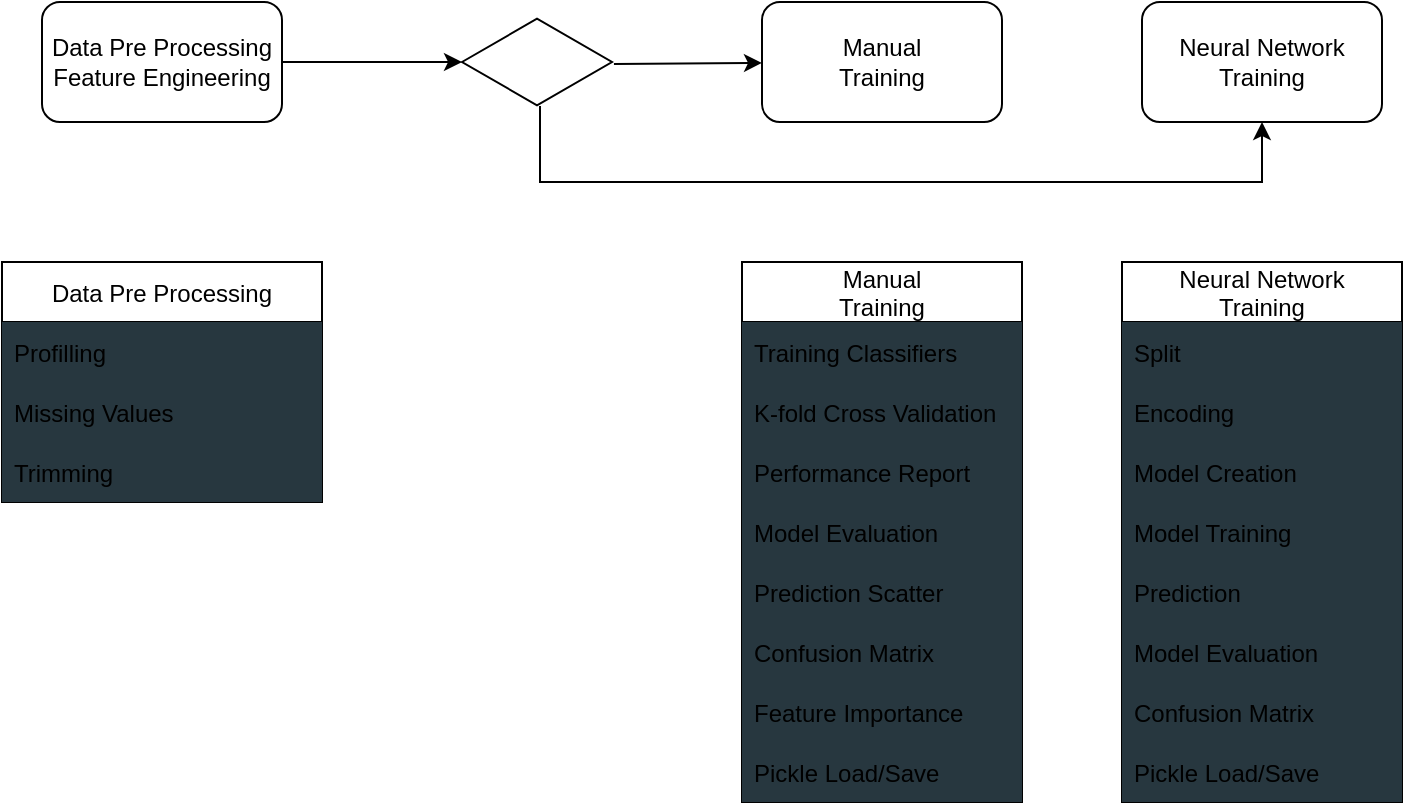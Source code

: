 <mxfile version="15.8.8" type="device"><diagram id="C5RBs43oDa-KdzZeNtuy" name="Page-1"><mxGraphModel dx="1662" dy="794" grid="1" gridSize="10" guides="1" tooltips="1" connect="1" arrows="1" fold="1" page="1" pageScale="1" pageWidth="827" pageHeight="1169" math="0" shadow="0"><root><mxCell id="WIyWlLk6GJQsqaUBKTNV-0"/><mxCell id="WIyWlLk6GJQsqaUBKTNV-1" parent="WIyWlLk6GJQsqaUBKTNV-0"/><mxCell id="UKox0OVT1fr95i7dTX3t-0" value="Data Pre Processing&lt;br&gt;Feature Engineering" style="rounded=1;whiteSpace=wrap;html=1;" vertex="1" parent="WIyWlLk6GJQsqaUBKTNV-1"><mxGeometry x="140" y="110" width="120" height="60" as="geometry"/></mxCell><mxCell id="UKox0OVT1fr95i7dTX3t-1" value="Manual&lt;br&gt;Training" style="rounded=1;whiteSpace=wrap;html=1;" vertex="1" parent="WIyWlLk6GJQsqaUBKTNV-1"><mxGeometry x="500" y="110" width="120" height="60" as="geometry"/></mxCell><mxCell id="UKox0OVT1fr95i7dTX3t-4" value="Data Pre Processing" style="swimlane;fontStyle=0;childLayout=stackLayout;horizontal=1;startSize=30;horizontalStack=0;resizeParent=1;resizeParentMax=0;resizeLast=0;collapsible=1;marginBottom=0;" vertex="1" parent="WIyWlLk6GJQsqaUBKTNV-1"><mxGeometry x="120" y="240" width="160" height="120" as="geometry"><mxRectangle x="150" y="190" width="50" height="30" as="alternateBounds"/></mxGeometry></mxCell><mxCell id="UKox0OVT1fr95i7dTX3t-71" value="Profilling" style="text;strokeColor=none;fillColor=#27373F;align=left;verticalAlign=middle;spacingLeft=4;spacingRight=4;overflow=hidden;points=[[0,0.5],[1,0.5]];portConstraint=eastwest;rotatable=0;" vertex="1" parent="UKox0OVT1fr95i7dTX3t-4"><mxGeometry y="30" width="160" height="30" as="geometry"/></mxCell><mxCell id="UKox0OVT1fr95i7dTX3t-42" value="Missing Values" style="text;strokeColor=none;fillColor=#27373F;align=left;verticalAlign=middle;spacingLeft=4;spacingRight=4;overflow=hidden;points=[[0,0.5],[1,0.5]];portConstraint=eastwest;rotatable=0;" vertex="1" parent="UKox0OVT1fr95i7dTX3t-4"><mxGeometry y="60" width="160" height="30" as="geometry"/></mxCell><mxCell id="UKox0OVT1fr95i7dTX3t-41" value="Trimming" style="text;strokeColor=none;fillColor=#27373F;align=left;verticalAlign=middle;spacingLeft=4;spacingRight=4;overflow=hidden;points=[[0,0.5],[1,0.5]];portConstraint=eastwest;rotatable=0;" vertex="1" parent="UKox0OVT1fr95i7dTX3t-4"><mxGeometry y="90" width="160" height="30" as="geometry"/></mxCell><mxCell id="UKox0OVT1fr95i7dTX3t-14" value="Neural Network&lt;br&gt;Training" style="rounded=1;whiteSpace=wrap;html=1;" vertex="1" parent="WIyWlLk6GJQsqaUBKTNV-1"><mxGeometry x="690" y="110" width="120" height="60" as="geometry"/></mxCell><mxCell id="UKox0OVT1fr95i7dTX3t-15" value="" style="html=1;whiteSpace=wrap;aspect=fixed;shape=isoRectangle;" vertex="1" parent="WIyWlLk6GJQsqaUBKTNV-1"><mxGeometry x="350" y="117.5" width="75" height="45" as="geometry"/></mxCell><mxCell id="UKox0OVT1fr95i7dTX3t-17" value="" style="endArrow=classic;html=1;rounded=0;exitX=1.013;exitY=0.522;exitDx=0;exitDy=0;exitPerimeter=0;" edge="1" parent="WIyWlLk6GJQsqaUBKTNV-1" source="UKox0OVT1fr95i7dTX3t-15" target="UKox0OVT1fr95i7dTX3t-1"><mxGeometry width="50" height="50" relative="1" as="geometry"><mxPoint x="460" y="310" as="sourcePoint"/><mxPoint x="510" y="260" as="targetPoint"/></mxGeometry></mxCell><mxCell id="UKox0OVT1fr95i7dTX3t-18" value="" style="endArrow=classic;html=1;rounded=0;exitX=0.52;exitY=0.989;exitDx=0;exitDy=0;exitPerimeter=0;entryX=0.5;entryY=1;entryDx=0;entryDy=0;" edge="1" parent="WIyWlLk6GJQsqaUBKTNV-1" source="UKox0OVT1fr95i7dTX3t-15" target="UKox0OVT1fr95i7dTX3t-14"><mxGeometry width="50" height="50" relative="1" as="geometry"><mxPoint x="278" y="200" as="sourcePoint"/><mxPoint x="1040" y="170" as="targetPoint"/><Array as="points"><mxPoint x="389" y="200"/><mxPoint x="750" y="200"/></Array></mxGeometry></mxCell><mxCell id="UKox0OVT1fr95i7dTX3t-21" value="Manual&#10;Training" style="swimlane;fontStyle=0;childLayout=stackLayout;horizontal=1;startSize=30;horizontalStack=0;resizeParent=1;resizeParentMax=0;resizeLast=0;collapsible=1;marginBottom=0;" vertex="1" parent="WIyWlLk6GJQsqaUBKTNV-1"><mxGeometry x="490" y="240" width="140" height="270" as="geometry"/></mxCell><mxCell id="UKox0OVT1fr95i7dTX3t-47" value="Training Classifiers" style="text;strokeColor=none;fillColor=#27373F;align=left;verticalAlign=middle;spacingLeft=4;spacingRight=4;overflow=hidden;points=[[0,0.5],[1,0.5]];portConstraint=eastwest;rotatable=0;" vertex="1" parent="UKox0OVT1fr95i7dTX3t-21"><mxGeometry y="30" width="140" height="30" as="geometry"/></mxCell><mxCell id="UKox0OVT1fr95i7dTX3t-23" value="K-fold Cross Validation" style="text;strokeColor=none;fillColor=#27373F;align=left;verticalAlign=middle;spacingLeft=4;spacingRight=4;overflow=hidden;points=[[0,0.5],[1,0.5]];portConstraint=eastwest;rotatable=0;" vertex="1" parent="UKox0OVT1fr95i7dTX3t-21"><mxGeometry y="60" width="140" height="30" as="geometry"/></mxCell><mxCell id="UKox0OVT1fr95i7dTX3t-51" value="Performance Report" style="text;strokeColor=none;fillColor=#27373F;align=left;verticalAlign=middle;spacingLeft=4;spacingRight=4;overflow=hidden;points=[[0,0.5],[1,0.5]];portConstraint=eastwest;rotatable=0;" vertex="1" parent="UKox0OVT1fr95i7dTX3t-21"><mxGeometry y="90" width="140" height="30" as="geometry"/></mxCell><mxCell id="UKox0OVT1fr95i7dTX3t-53" value="Model Evaluation" style="text;strokeColor=none;fillColor=#27373F;align=left;verticalAlign=middle;spacingLeft=4;spacingRight=4;overflow=hidden;points=[[0,0.5],[1,0.5]];portConstraint=eastwest;rotatable=0;" vertex="1" parent="UKox0OVT1fr95i7dTX3t-21"><mxGeometry y="120" width="140" height="30" as="geometry"/></mxCell><mxCell id="UKox0OVT1fr95i7dTX3t-49" value="Prediction Scatter" style="text;strokeColor=none;fillColor=#27373F;align=left;verticalAlign=middle;spacingLeft=4;spacingRight=4;overflow=hidden;points=[[0,0.5],[1,0.5]];portConstraint=eastwest;rotatable=0;" vertex="1" parent="UKox0OVT1fr95i7dTX3t-21"><mxGeometry y="150" width="140" height="30" as="geometry"/></mxCell><mxCell id="UKox0OVT1fr95i7dTX3t-52" value="Confusion Matrix" style="text;strokeColor=none;fillColor=#27373F;align=left;verticalAlign=middle;spacingLeft=4;spacingRight=4;overflow=hidden;points=[[0,0.5],[1,0.5]];portConstraint=eastwest;rotatable=0;" vertex="1" parent="UKox0OVT1fr95i7dTX3t-21"><mxGeometry y="180" width="140" height="30" as="geometry"/></mxCell><mxCell id="UKox0OVT1fr95i7dTX3t-24" value="Feature Importance" style="text;strokeColor=none;fillColor=#27373F;align=left;verticalAlign=middle;spacingLeft=4;spacingRight=4;overflow=hidden;points=[[0,0.5],[1,0.5]];portConstraint=eastwest;rotatable=0;" vertex="1" parent="UKox0OVT1fr95i7dTX3t-21"><mxGeometry y="210" width="140" height="30" as="geometry"/></mxCell><mxCell id="UKox0OVT1fr95i7dTX3t-55" value="Pickle Load/Save" style="text;strokeColor=none;fillColor=#27373F;align=left;verticalAlign=middle;spacingLeft=4;spacingRight=4;overflow=hidden;points=[[0,0.5],[1,0.5]];portConstraint=eastwest;rotatable=0;" vertex="1" parent="UKox0OVT1fr95i7dTX3t-21"><mxGeometry y="240" width="140" height="30" as="geometry"/></mxCell><mxCell id="UKox0OVT1fr95i7dTX3t-29" value="Neural Network&#10;Training" style="swimlane;fontStyle=0;childLayout=stackLayout;horizontal=1;startSize=30;horizontalStack=0;resizeParent=1;resizeParentMax=0;resizeLast=0;collapsible=1;marginBottom=0;" vertex="1" parent="WIyWlLk6GJQsqaUBKTNV-1"><mxGeometry x="680" y="240" width="140" height="270" as="geometry"/></mxCell><mxCell id="UKox0OVT1fr95i7dTX3t-30" value="Split" style="text;strokeColor=none;fillColor=#27373F;align=left;verticalAlign=middle;spacingLeft=4;spacingRight=4;overflow=hidden;points=[[0,0.5],[1,0.5]];portConstraint=eastwest;rotatable=0;" vertex="1" parent="UKox0OVT1fr95i7dTX3t-29"><mxGeometry y="30" width="140" height="30" as="geometry"/></mxCell><mxCell id="UKox0OVT1fr95i7dTX3t-31" value="Encoding" style="text;strokeColor=none;fillColor=#27373F;align=left;verticalAlign=middle;spacingLeft=4;spacingRight=4;overflow=hidden;points=[[0,0.5],[1,0.5]];portConstraint=eastwest;rotatable=0;" vertex="1" parent="UKox0OVT1fr95i7dTX3t-29"><mxGeometry y="60" width="140" height="30" as="geometry"/></mxCell><mxCell id="UKox0OVT1fr95i7dTX3t-32" value="Model Creation" style="text;strokeColor=none;fillColor=#27373F;align=left;verticalAlign=middle;spacingLeft=4;spacingRight=4;overflow=hidden;points=[[0,0.5],[1,0.5]];portConstraint=eastwest;rotatable=0;" vertex="1" parent="UKox0OVT1fr95i7dTX3t-29"><mxGeometry y="90" width="140" height="30" as="geometry"/></mxCell><mxCell id="UKox0OVT1fr95i7dTX3t-63" value="Model Training" style="text;strokeColor=none;fillColor=#27373F;align=left;verticalAlign=middle;spacingLeft=4;spacingRight=4;overflow=hidden;points=[[0,0.5],[1,0.5]];portConstraint=eastwest;rotatable=0;" vertex="1" parent="UKox0OVT1fr95i7dTX3t-29"><mxGeometry y="120" width="140" height="30" as="geometry"/></mxCell><mxCell id="UKox0OVT1fr95i7dTX3t-68" value="Prediction" style="text;strokeColor=none;fillColor=#27373F;align=left;verticalAlign=middle;spacingLeft=4;spacingRight=4;overflow=hidden;points=[[0,0.5],[1,0.5]];portConstraint=eastwest;rotatable=0;" vertex="1" parent="UKox0OVT1fr95i7dTX3t-29"><mxGeometry y="150" width="140" height="30" as="geometry"/></mxCell><mxCell id="UKox0OVT1fr95i7dTX3t-65" value="Model Evaluation" style="text;strokeColor=none;fillColor=#27373F;align=left;verticalAlign=middle;spacingLeft=4;spacingRight=4;overflow=hidden;points=[[0,0.5],[1,0.5]];portConstraint=eastwest;rotatable=0;" vertex="1" parent="UKox0OVT1fr95i7dTX3t-29"><mxGeometry y="180" width="140" height="30" as="geometry"/></mxCell><mxCell id="UKox0OVT1fr95i7dTX3t-66" value="Confusion Matrix" style="text;strokeColor=none;fillColor=#27373F;align=left;verticalAlign=middle;spacingLeft=4;spacingRight=4;overflow=hidden;points=[[0,0.5],[1,0.5]];portConstraint=eastwest;rotatable=0;" vertex="1" parent="UKox0OVT1fr95i7dTX3t-29"><mxGeometry y="210" width="140" height="30" as="geometry"/></mxCell><mxCell id="UKox0OVT1fr95i7dTX3t-70" value="Pickle Load/Save" style="text;strokeColor=none;fillColor=#27373F;align=left;verticalAlign=middle;spacingLeft=4;spacingRight=4;overflow=hidden;points=[[0,0.5],[1,0.5]];portConstraint=eastwest;rotatable=0;" vertex="1" parent="UKox0OVT1fr95i7dTX3t-29"><mxGeometry y="240" width="140" height="30" as="geometry"/></mxCell><mxCell id="UKox0OVT1fr95i7dTX3t-72" value="" style="endArrow=classic;html=1;rounded=0;exitX=1;exitY=0.5;exitDx=0;exitDy=0;" edge="1" parent="WIyWlLk6GJQsqaUBKTNV-1" source="UKox0OVT1fr95i7dTX3t-0" target="UKox0OVT1fr95i7dTX3t-15"><mxGeometry width="50" height="50" relative="1" as="geometry"><mxPoint x="630" y="380" as="sourcePoint"/><mxPoint x="680" y="330" as="targetPoint"/></mxGeometry></mxCell></root></mxGraphModel></diagram></mxfile>